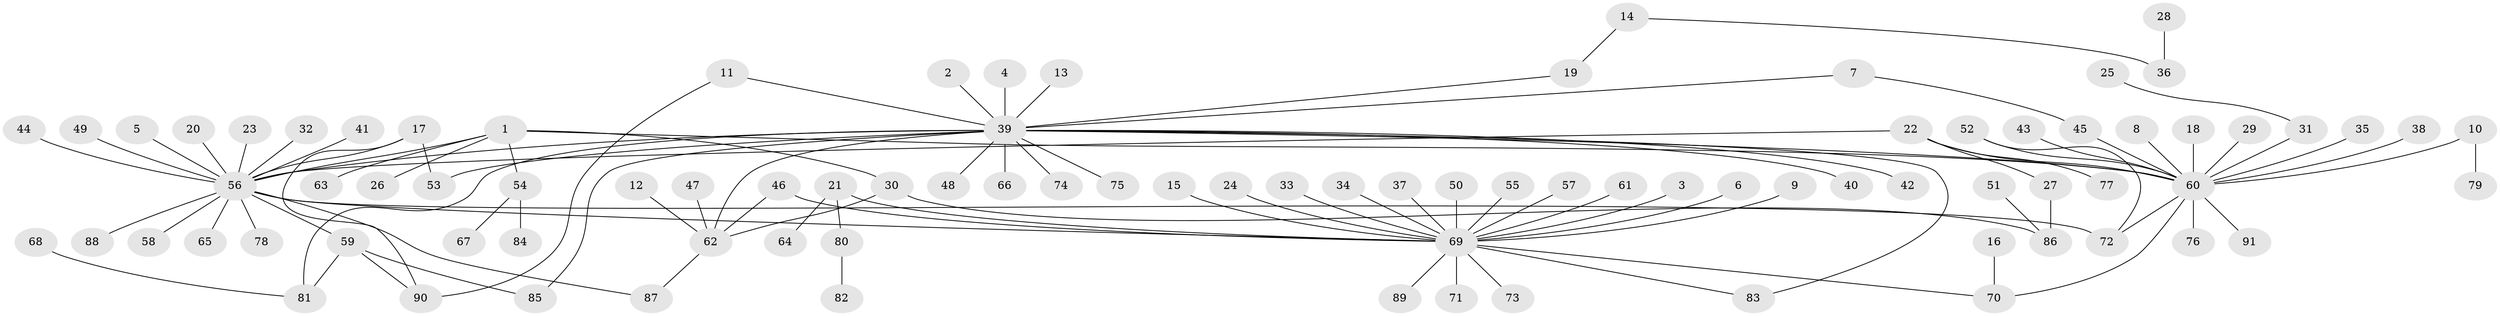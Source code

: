 // original degree distribution, {21: 0.015873015873015872, 7: 0.015873015873015872, 22: 0.007936507936507936, 3: 0.07142857142857142, 18: 0.007936507936507936, 2: 0.1984126984126984, 4: 0.07142857142857142, 1: 0.6111111111111112}
// Generated by graph-tools (version 1.1) at 2025/36/03/04/25 23:36:39]
// undirected, 91 vertices, 106 edges
graph export_dot {
  node [color=gray90,style=filled];
  1;
  2;
  3;
  4;
  5;
  6;
  7;
  8;
  9;
  10;
  11;
  12;
  13;
  14;
  15;
  16;
  17;
  18;
  19;
  20;
  21;
  22;
  23;
  24;
  25;
  26;
  27;
  28;
  29;
  30;
  31;
  32;
  33;
  34;
  35;
  36;
  37;
  38;
  39;
  40;
  41;
  42;
  43;
  44;
  45;
  46;
  47;
  48;
  49;
  50;
  51;
  52;
  53;
  54;
  55;
  56;
  57;
  58;
  59;
  60;
  61;
  62;
  63;
  64;
  65;
  66;
  67;
  68;
  69;
  70;
  71;
  72;
  73;
  74;
  75;
  76;
  77;
  78;
  79;
  80;
  81;
  82;
  83;
  84;
  85;
  86;
  87;
  88;
  89;
  90;
  91;
  1 -- 26 [weight=1.0];
  1 -- 30 [weight=1.0];
  1 -- 54 [weight=1.0];
  1 -- 56 [weight=1.0];
  1 -- 60 [weight=1.0];
  1 -- 63 [weight=1.0];
  2 -- 39 [weight=1.0];
  3 -- 69 [weight=1.0];
  4 -- 39 [weight=1.0];
  5 -- 56 [weight=1.0];
  6 -- 69 [weight=1.0];
  7 -- 39 [weight=1.0];
  7 -- 45 [weight=1.0];
  8 -- 60 [weight=1.0];
  9 -- 69 [weight=1.0];
  10 -- 60 [weight=1.0];
  10 -- 79 [weight=1.0];
  11 -- 39 [weight=1.0];
  11 -- 90 [weight=1.0];
  12 -- 62 [weight=1.0];
  13 -- 39 [weight=1.0];
  14 -- 19 [weight=1.0];
  14 -- 36 [weight=1.0];
  15 -- 69 [weight=1.0];
  16 -- 70 [weight=1.0];
  17 -- 53 [weight=1.0];
  17 -- 56 [weight=1.0];
  17 -- 90 [weight=1.0];
  18 -- 60 [weight=1.0];
  19 -- 39 [weight=1.0];
  20 -- 56 [weight=1.0];
  21 -- 64 [weight=1.0];
  21 -- 69 [weight=1.0];
  21 -- 80 [weight=1.0];
  22 -- 27 [weight=1.0];
  22 -- 56 [weight=1.0];
  22 -- 60 [weight=1.0];
  22 -- 77 [weight=1.0];
  23 -- 56 [weight=1.0];
  24 -- 69 [weight=1.0];
  25 -- 31 [weight=1.0];
  27 -- 86 [weight=1.0];
  28 -- 36 [weight=1.0];
  29 -- 60 [weight=1.0];
  30 -- 62 [weight=1.0];
  30 -- 86 [weight=1.0];
  31 -- 60 [weight=1.0];
  32 -- 56 [weight=1.0];
  33 -- 69 [weight=1.0];
  34 -- 69 [weight=1.0];
  35 -- 60 [weight=1.0];
  37 -- 69 [weight=1.0];
  38 -- 60 [weight=1.0];
  39 -- 40 [weight=1.0];
  39 -- 42 [weight=1.0];
  39 -- 48 [weight=1.0];
  39 -- 53 [weight=1.0];
  39 -- 56 [weight=1.0];
  39 -- 60 [weight=1.0];
  39 -- 62 [weight=1.0];
  39 -- 66 [weight=1.0];
  39 -- 74 [weight=1.0];
  39 -- 75 [weight=1.0];
  39 -- 81 [weight=2.0];
  39 -- 83 [weight=1.0];
  39 -- 85 [weight=1.0];
  41 -- 56 [weight=1.0];
  43 -- 60 [weight=1.0];
  44 -- 56 [weight=1.0];
  45 -- 60 [weight=1.0];
  46 -- 62 [weight=1.0];
  46 -- 69 [weight=1.0];
  47 -- 62 [weight=1.0];
  49 -- 56 [weight=1.0];
  50 -- 69 [weight=1.0];
  51 -- 86 [weight=1.0];
  52 -- 60 [weight=1.0];
  52 -- 72 [weight=1.0];
  54 -- 67 [weight=1.0];
  54 -- 84 [weight=1.0];
  55 -- 69 [weight=1.0];
  56 -- 58 [weight=1.0];
  56 -- 59 [weight=1.0];
  56 -- 65 [weight=1.0];
  56 -- 69 [weight=1.0];
  56 -- 72 [weight=1.0];
  56 -- 78 [weight=1.0];
  56 -- 87 [weight=1.0];
  56 -- 88 [weight=1.0];
  57 -- 69 [weight=1.0];
  59 -- 81 [weight=1.0];
  59 -- 85 [weight=1.0];
  59 -- 90 [weight=1.0];
  60 -- 70 [weight=1.0];
  60 -- 72 [weight=1.0];
  60 -- 76 [weight=1.0];
  60 -- 91 [weight=1.0];
  61 -- 69 [weight=1.0];
  62 -- 87 [weight=1.0];
  68 -- 81 [weight=1.0];
  69 -- 70 [weight=1.0];
  69 -- 71 [weight=1.0];
  69 -- 73 [weight=1.0];
  69 -- 83 [weight=1.0];
  69 -- 89 [weight=1.0];
  80 -- 82 [weight=1.0];
}
